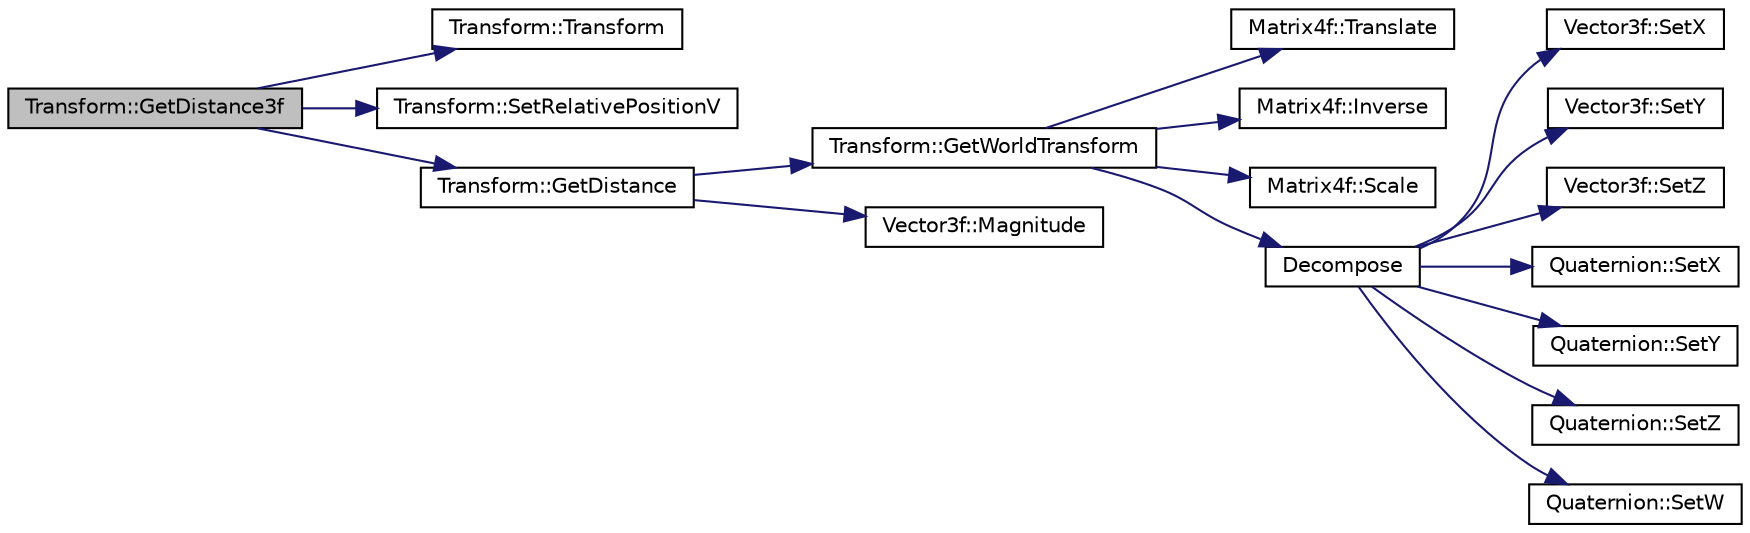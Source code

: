 digraph "Transform::GetDistance3f"
{
 // LATEX_PDF_SIZE
  edge [fontname="Helvetica",fontsize="10",labelfontname="Helvetica",labelfontsize="10"];
  node [fontname="Helvetica",fontsize="10",shape=record];
  rankdir="LR";
  Node38 [label="Transform::GetDistance3f",height=0.2,width=0.4,color="black", fillcolor="grey75", style="filled", fontcolor="black",tooltip="calculates the distance of this transform in world space to a point in the world"];
  Node38 -> Node39 [color="midnightblue",fontsize="10",style="solid",fontname="Helvetica"];
  Node39 [label="Transform::Transform",height=0.2,width=0.4,color="black", fillcolor="white", style="filled",URL="$class_transform.html#aa08ca4266efabc768973cdeea51945ab",tooltip="default constructor, makes position 0,0,0 ; orientation identity quat ; scale 1,1,..."];
  Node38 -> Node40 [color="midnightblue",fontsize="10",style="solid",fontname="Helvetica"];
  Node40 [label="Transform::SetRelativePositionV",height=0.2,width=0.4,color="black", fillcolor="white", style="filled",URL="$class_transform.html#abebcb7737d007d126efb7da511dc93f3",tooltip="set position relative to parent transform lua doesn't like overloaded functions so V is added"];
  Node38 -> Node41 [color="midnightblue",fontsize="10",style="solid",fontname="Helvetica"];
  Node41 [label="Transform::GetDistance",height=0.2,width=0.4,color="black", fillcolor="white", style="filled",URL="$class_transform.html#a19aaf61ebb28048705c9554de15285ef",tooltip="calculates the distance to another transform in world space"];
  Node41 -> Node42 [color="midnightblue",fontsize="10",style="solid",fontname="Helvetica"];
  Node42 [label="Transform::GetWorldTransform",height=0.2,width=0.4,color="black", fillcolor="white", style="filled",URL="$class_transform.html#ac84077749121c7c7192d3ffa47db49c9",tooltip="Gets this transform's absolute value in world space based on all its parents."];
  Node42 -> Node43 [color="midnightblue",fontsize="10",style="solid",fontname="Helvetica"];
  Node43 [label="Matrix4f::Translate",height=0.2,width=0.4,color="black", fillcolor="white", style="filled",URL="$class_matrix4f.html#a7f24e90f377fa263ff85116aad8f25bb",tooltip=" "];
  Node42 -> Node44 [color="midnightblue",fontsize="10",style="solid",fontname="Helvetica"];
  Node44 [label="Matrix4f::Inverse",height=0.2,width=0.4,color="black", fillcolor="white", style="filled",URL="$class_matrix4f.html#aa09d69518dac4d550ad479961ec19f73",tooltip=" "];
  Node42 -> Node45 [color="midnightblue",fontsize="10",style="solid",fontname="Helvetica"];
  Node45 [label="Matrix4f::Scale",height=0.2,width=0.4,color="black", fillcolor="white", style="filled",URL="$class_matrix4f.html#a71cb5e4de86d71bf51c079ad8acbf229",tooltip=" "];
  Node42 -> Node46 [color="midnightblue",fontsize="10",style="solid",fontname="Helvetica"];
  Node46 [label="Decompose",height=0.2,width=0.4,color="black", fillcolor="white", style="filled",URL="$_misc_math_8cpp.html#a5333ad52717a28c5234329908023c296",tooltip=" "];
  Node46 -> Node47 [color="midnightblue",fontsize="10",style="solid",fontname="Helvetica"];
  Node47 [label="Vector3f::SetX",height=0.2,width=0.4,color="black", fillcolor="white", style="filled",URL="$class_vector3f.html#aaa6791fa256647707bcf41017f498bcf",tooltip="x value mutator"];
  Node46 -> Node48 [color="midnightblue",fontsize="10",style="solid",fontname="Helvetica"];
  Node48 [label="Vector3f::SetY",height=0.2,width=0.4,color="black", fillcolor="white", style="filled",URL="$class_vector3f.html#a260bcd7eb6bebb43f79a29421d254f2b",tooltip="y value mutator"];
  Node46 -> Node49 [color="midnightblue",fontsize="10",style="solid",fontname="Helvetica"];
  Node49 [label="Vector3f::SetZ",height=0.2,width=0.4,color="black", fillcolor="white", style="filled",URL="$class_vector3f.html#afb24d616af2e75cce9af632c870141ac",tooltip="z value mutator"];
  Node46 -> Node50 [color="midnightblue",fontsize="10",style="solid",fontname="Helvetica"];
  Node50 [label="Quaternion::SetX",height=0.2,width=0.4,color="black", fillcolor="white", style="filled",URL="$class_quaternion.html#a1bfc1782be552d9163706f772faab415",tooltip="x value mutator"];
  Node46 -> Node51 [color="midnightblue",fontsize="10",style="solid",fontname="Helvetica"];
  Node51 [label="Quaternion::SetY",height=0.2,width=0.4,color="black", fillcolor="white", style="filled",URL="$class_quaternion.html#a7bb167a496e76cd5dfeeff68cd22c143",tooltip="y value mutator"];
  Node46 -> Node52 [color="midnightblue",fontsize="10",style="solid",fontname="Helvetica"];
  Node52 [label="Quaternion::SetZ",height=0.2,width=0.4,color="black", fillcolor="white", style="filled",URL="$class_quaternion.html#a68030fa2014f3d281ac8116722954661",tooltip="z value mutator"];
  Node46 -> Node53 [color="midnightblue",fontsize="10",style="solid",fontname="Helvetica"];
  Node53 [label="Quaternion::SetW",height=0.2,width=0.4,color="black", fillcolor="white", style="filled",URL="$class_quaternion.html#a1ebf115669b6eea34055c9ceabbab3c7",tooltip="w value mutator"];
  Node41 -> Node54 [color="midnightblue",fontsize="10",style="solid",fontname="Helvetica"];
  Node54 [label="Vector3f::Magnitude",height=0.2,width=0.4,color="black", fillcolor="white", style="filled",URL="$class_vector3f.html#afb1763cca9cabe61674bdff20efcc81f",tooltip=" "];
}
